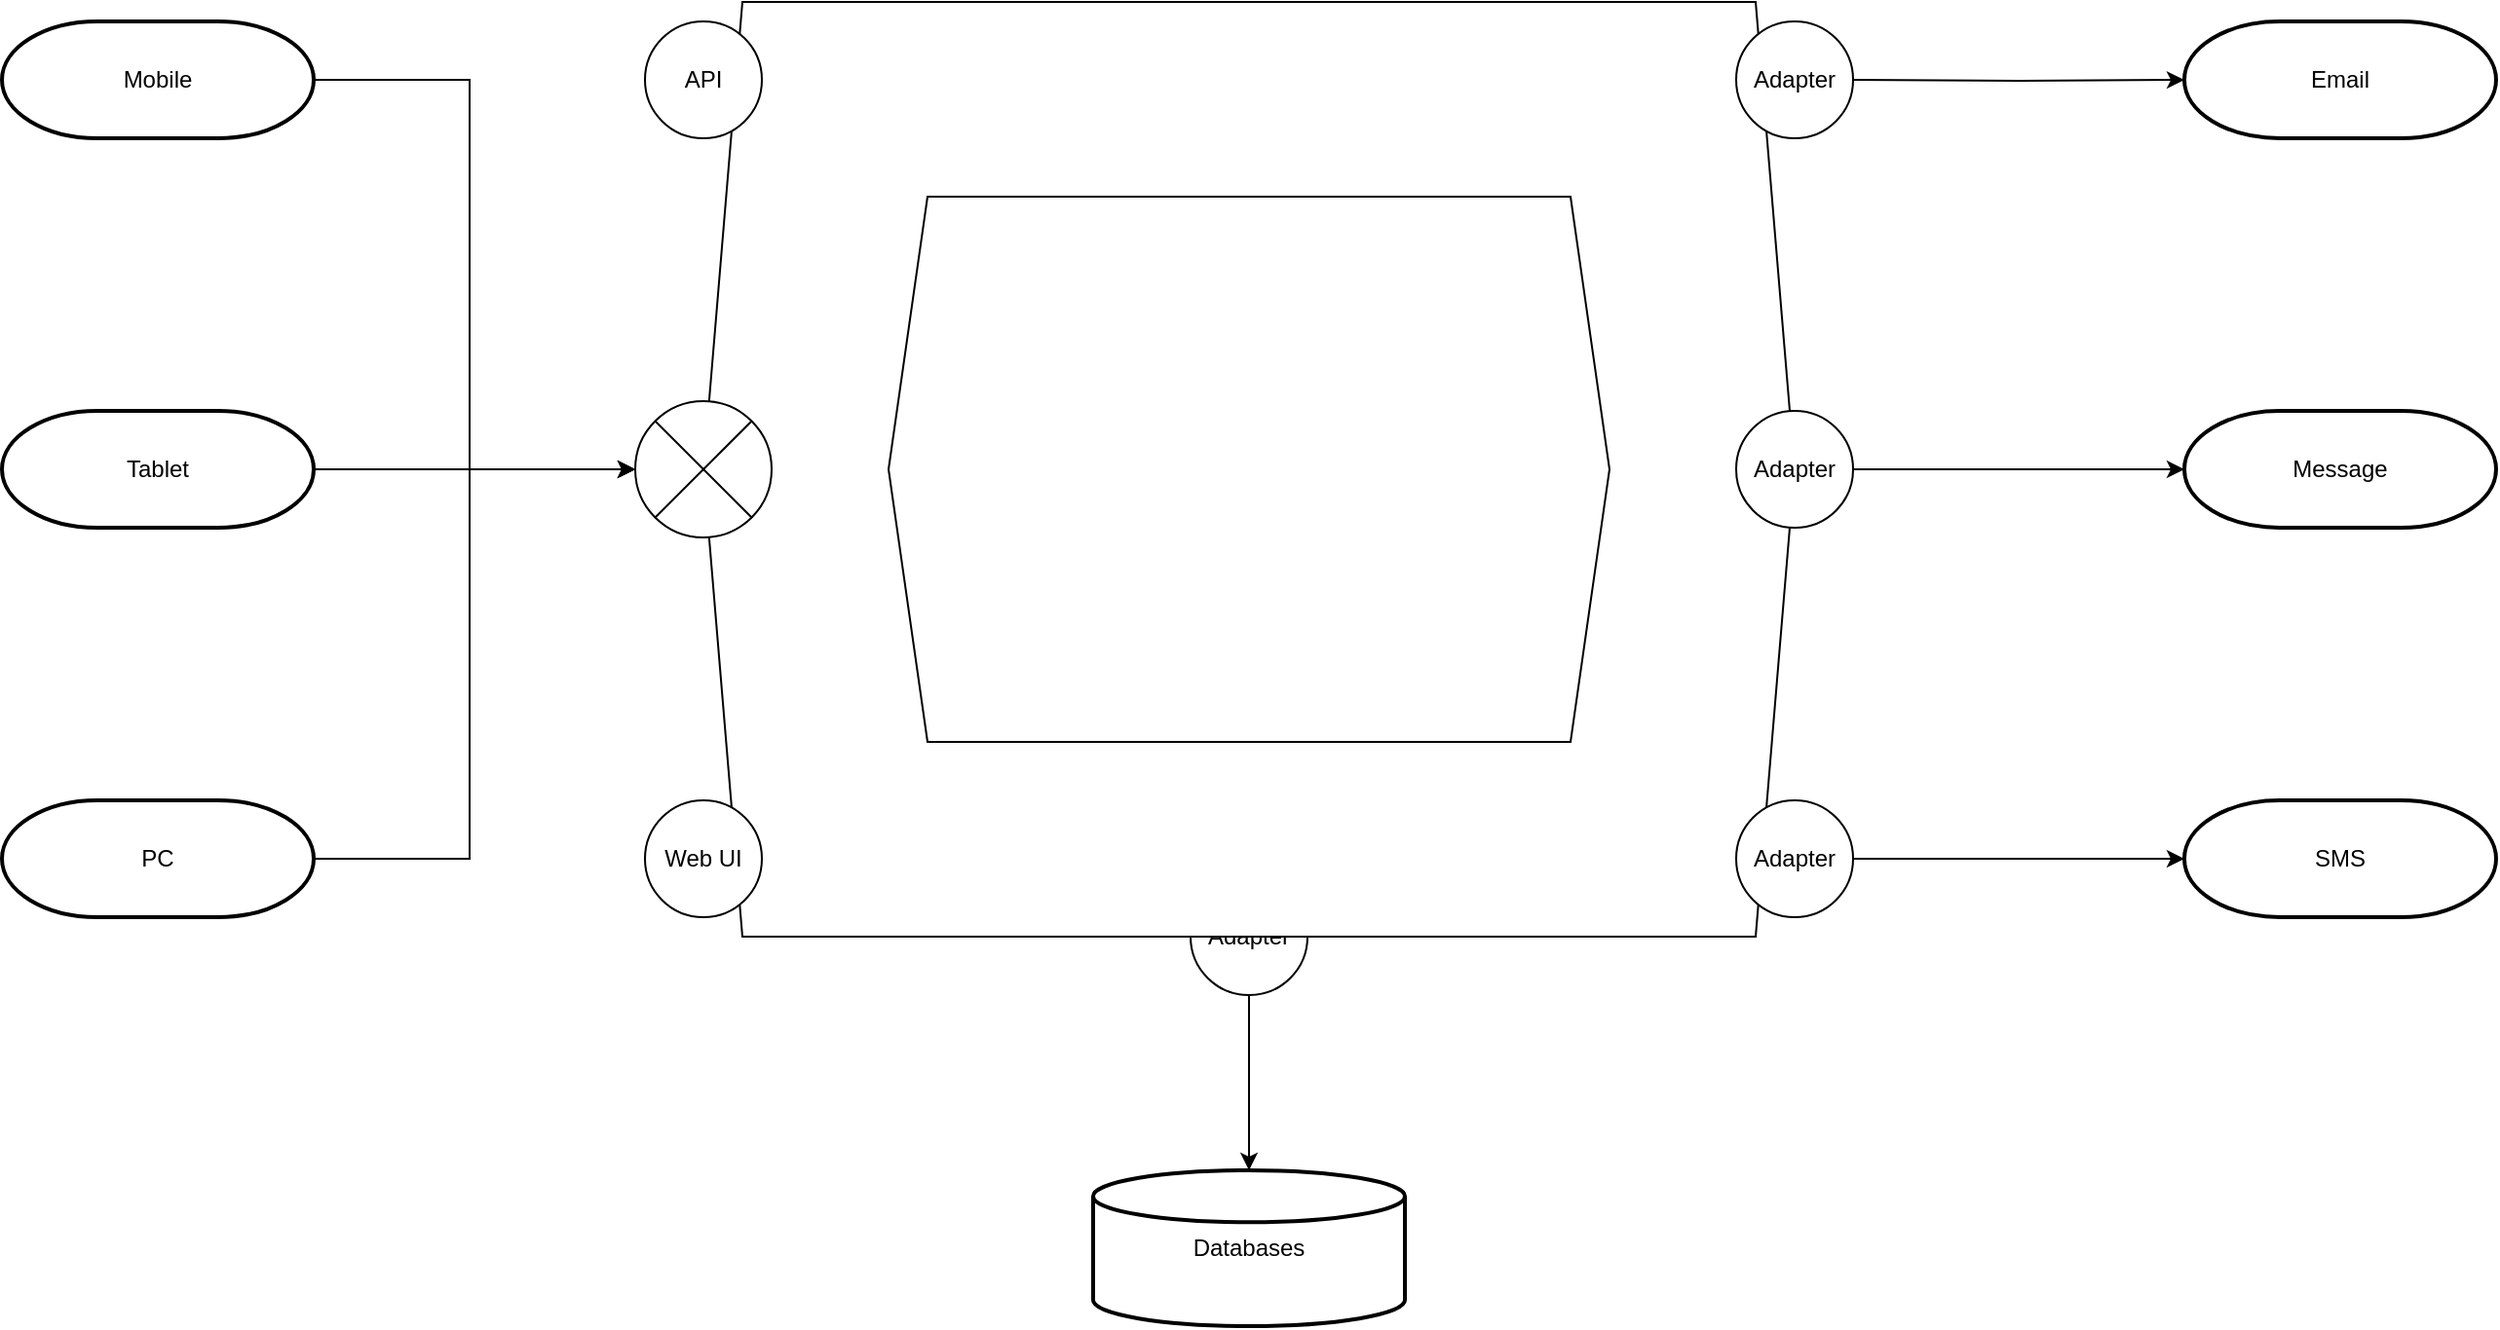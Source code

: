 <mxfile version="24.7.17" pages="2">
  <diagram name="Base" id="10Izu4u8qryvTNVxO1JY">
    <mxGraphModel dx="1570" dy="1084" grid="1" gridSize="10" guides="1" tooltips="1" connect="1" arrows="1" fold="1" page="1" pageScale="1" pageWidth="1600" pageHeight="1200" math="0" shadow="0">
      <root>
        <mxCell id="aK0jPQPMPnF_35wL7-6X-0" />
        <mxCell id="aK0jPQPMPnF_35wL7-6X-1" parent="aK0jPQPMPnF_35wL7-6X-0" />
        <mxCell id="IyJPFg3l_rhMDpi0ltk4-2" value="" style="group" parent="aK0jPQPMPnF_35wL7-6X-1" vertex="1" connectable="0">
          <mxGeometry x="520" y="280" width="560" height="560" as="geometry" />
        </mxCell>
        <mxCell id="IyJPFg3l_rhMDpi0ltk4-1" value="" style="verticalLabelPosition=bottom;verticalAlign=top;html=1;shape=mxgraph.basic.rect;fillColor2=none;strokeWidth=2;size=20;indent=5;fillColor=#dae8fc;strokeColor=#6c8ebf;" parent="IyJPFg3l_rhMDpi0ltk4-2" vertex="1">
          <mxGeometry x="80" y="80" width="400" height="320" as="geometry" />
        </mxCell>
        <mxCell id="q7M0oeQTkSRfTTm460yG-4" value="Adapter" style="strokeWidth=1;html=1;shape=mxgraph.flowchart.start_2;whiteSpace=wrap;" parent="IyJPFg3l_rhMDpi0ltk4-2" vertex="1">
          <mxGeometry x="250" y="450" width="60" height="60" as="geometry" />
        </mxCell>
        <mxCell id="emZWfh9CldirPmkwbnAD-0" value="" style="shape=hexagon;perimeter=hexagonPerimeter2;whiteSpace=wrap;html=1;fixedSize=1;" parent="IyJPFg3l_rhMDpi0ltk4-2" vertex="1">
          <mxGeometry width="560" height="480" as="geometry" />
        </mxCell>
        <mxCell id="zKhuqULZLaeOOcMGOjZX-0" value="" style="shape=hexagon;perimeter=hexagonPerimeter2;whiteSpace=wrap;html=1;fixedSize=1;" parent="IyJPFg3l_rhMDpi0ltk4-2" vertex="1">
          <mxGeometry x="95" y="100" width="370" height="280" as="geometry" />
        </mxCell>
        <mxCell id="aK0jPQPMPnF_35wL7-6X-12" style="edgeStyle=orthogonalEdgeStyle;rounded=0;orthogonalLoop=1;jettySize=auto;html=1;entryX=0;entryY=0.5;entryDx=0;entryDy=0;entryPerimeter=0;" parent="aK0jPQPMPnF_35wL7-6X-1" source="aK0jPQPMPnF_35wL7-6X-13" target="MUzI-4Guix178zhKosmU-0" edge="1">
          <mxGeometry relative="1" as="geometry">
            <mxPoint x="440" y="520" as="targetPoint" />
          </mxGeometry>
        </mxCell>
        <mxCell id="aK0jPQPMPnF_35wL7-6X-13" value="Tablet" style="strokeWidth=2;html=1;shape=mxgraph.flowchart.terminator;whiteSpace=wrap;" parent="aK0jPQPMPnF_35wL7-6X-1" vertex="1">
          <mxGeometry x="160" y="490" width="160" height="60" as="geometry" />
        </mxCell>
        <mxCell id="aK0jPQPMPnF_35wL7-6X-14" style="edgeStyle=orthogonalEdgeStyle;rounded=0;orthogonalLoop=1;jettySize=auto;html=1;entryX=0;entryY=0.5;entryDx=0;entryDy=0;entryPerimeter=0;" parent="aK0jPQPMPnF_35wL7-6X-1" source="aK0jPQPMPnF_35wL7-6X-15" target="MUzI-4Guix178zhKosmU-0" edge="1">
          <mxGeometry relative="1" as="geometry">
            <mxPoint x="440" y="520" as="targetPoint" />
            <Array as="points">
              <mxPoint x="400" y="320" />
              <mxPoint x="400" y="520" />
            </Array>
          </mxGeometry>
        </mxCell>
        <mxCell id="aK0jPQPMPnF_35wL7-6X-15" value="Mobile" style="strokeWidth=2;html=1;shape=mxgraph.flowchart.terminator;whiteSpace=wrap;" parent="aK0jPQPMPnF_35wL7-6X-1" vertex="1">
          <mxGeometry x="160" y="290" width="160" height="60" as="geometry" />
        </mxCell>
        <mxCell id="aK0jPQPMPnF_35wL7-6X-16" style="edgeStyle=orthogonalEdgeStyle;rounded=0;orthogonalLoop=1;jettySize=auto;html=1;entryX=0;entryY=0.5;entryDx=0;entryDy=0;entryPerimeter=0;" parent="aK0jPQPMPnF_35wL7-6X-1" source="aK0jPQPMPnF_35wL7-6X-17" target="MUzI-4Guix178zhKosmU-0" edge="1">
          <mxGeometry relative="1" as="geometry">
            <mxPoint x="440" y="520" as="targetPoint" />
            <Array as="points">
              <mxPoint x="400" y="720" />
              <mxPoint x="400" y="520" />
            </Array>
          </mxGeometry>
        </mxCell>
        <mxCell id="aK0jPQPMPnF_35wL7-6X-17" value="PC" style="strokeWidth=2;html=1;shape=mxgraph.flowchart.terminator;whiteSpace=wrap;" parent="aK0jPQPMPnF_35wL7-6X-1" vertex="1">
          <mxGeometry x="160" y="690" width="160" height="60" as="geometry" />
        </mxCell>
        <mxCell id="aK0jPQPMPnF_35wL7-6X-18" value="Message" style="strokeWidth=2;html=1;shape=mxgraph.flowchart.terminator;whiteSpace=wrap;" parent="aK0jPQPMPnF_35wL7-6X-1" vertex="1">
          <mxGeometry x="1280" y="490" width="160" height="60" as="geometry" />
        </mxCell>
        <mxCell id="aK0jPQPMPnF_35wL7-6X-19" value="Email" style="strokeWidth=2;html=1;shape=mxgraph.flowchart.terminator;whiteSpace=wrap;" parent="aK0jPQPMPnF_35wL7-6X-1" vertex="1">
          <mxGeometry x="1280" y="290" width="160" height="60" as="geometry" />
        </mxCell>
        <mxCell id="aK0jPQPMPnF_35wL7-6X-20" value="SMS" style="strokeWidth=2;html=1;shape=mxgraph.flowchart.terminator;whiteSpace=wrap;" parent="aK0jPQPMPnF_35wL7-6X-1" vertex="1">
          <mxGeometry x="1280" y="690" width="160" height="60" as="geometry" />
        </mxCell>
        <mxCell id="aK0jPQPMPnF_35wL7-6X-21" style="edgeStyle=orthogonalEdgeStyle;rounded=0;orthogonalLoop=1;jettySize=auto;html=1;entryX=0;entryY=0.5;entryDx=0;entryDy=0;entryPerimeter=0;exitX=1;exitY=0.5;exitDx=0;exitDy=0;exitPerimeter=0;" parent="aK0jPQPMPnF_35wL7-6X-1" source="q7M0oeQTkSRfTTm460yG-3" target="aK0jPQPMPnF_35wL7-6X-18" edge="1">
          <mxGeometry relative="1" as="geometry">
            <mxPoint x="1160" y="520" as="sourcePoint" />
          </mxGeometry>
        </mxCell>
        <mxCell id="aK0jPQPMPnF_35wL7-6X-24" style="edgeStyle=orthogonalEdgeStyle;rounded=0;orthogonalLoop=1;jettySize=auto;html=1;entryX=0;entryY=0.5;entryDx=0;entryDy=0;entryPerimeter=0;" parent="aK0jPQPMPnF_35wL7-6X-1" target="aK0jPQPMPnF_35wL7-6X-19" edge="1">
          <mxGeometry relative="1" as="geometry">
            <mxPoint x="1110" y="320" as="sourcePoint" />
            <mxPoint x="1230" y="320" as="targetPoint" />
          </mxGeometry>
        </mxCell>
        <mxCell id="aK0jPQPMPnF_35wL7-6X-25" style="edgeStyle=orthogonalEdgeStyle;rounded=0;orthogonalLoop=1;jettySize=auto;html=1;entryX=0;entryY=0.5;entryDx=0;entryDy=0;entryPerimeter=0;exitX=1;exitY=0.5;exitDx=0;exitDy=0;exitPerimeter=0;" parent="aK0jPQPMPnF_35wL7-6X-1" source="q7M0oeQTkSRfTTm460yG-5" target="aK0jPQPMPnF_35wL7-6X-20" edge="1">
          <mxGeometry relative="1" as="geometry">
            <mxPoint x="1160" y="720" as="sourcePoint" />
          </mxGeometry>
        </mxCell>
        <mxCell id="MUzI-4Guix178zhKosmU-0" value="" style="verticalLabelPosition=bottom;verticalAlign=top;html=1;shape=mxgraph.flowchart.or;" parent="aK0jPQPMPnF_35wL7-6X-1" vertex="1">
          <mxGeometry x="485" y="485" width="70" height="70" as="geometry" />
        </mxCell>
        <mxCell id="q7M0oeQTkSRfTTm460yG-0" value="Databases" style="strokeWidth=2;html=1;shape=mxgraph.flowchart.database;whiteSpace=wrap;" parent="aK0jPQPMPnF_35wL7-6X-1" vertex="1">
          <mxGeometry x="720" y="880" width="160" height="80" as="geometry" />
        </mxCell>
        <mxCell id="q7M0oeQTkSRfTTm460yG-3" value="Adapter" style="strokeWidth=1;html=1;shape=mxgraph.flowchart.start_2;whiteSpace=wrap;" parent="aK0jPQPMPnF_35wL7-6X-1" vertex="1">
          <mxGeometry x="1050" y="490" width="60" height="60" as="geometry" />
        </mxCell>
        <mxCell id="q7M0oeQTkSRfTTm460yG-5" value="Adapter" style="strokeWidth=1;html=1;shape=mxgraph.flowchart.start_2;whiteSpace=wrap;" parent="aK0jPQPMPnF_35wL7-6X-1" vertex="1">
          <mxGeometry x="1050" y="690" width="60" height="60" as="geometry" />
        </mxCell>
        <mxCell id="q7M0oeQTkSRfTTm460yG-6" value="Adapter" style="strokeWidth=1;html=1;shape=mxgraph.flowchart.start_2;whiteSpace=wrap;" parent="aK0jPQPMPnF_35wL7-6X-1" vertex="1">
          <mxGeometry x="1050" y="290" width="60" height="60" as="geometry" />
        </mxCell>
        <mxCell id="q7M0oeQTkSRfTTm460yG-7" style="edgeStyle=orthogonalEdgeStyle;rounded=0;orthogonalLoop=1;jettySize=auto;html=1;entryX=0.5;entryY=0;entryDx=0;entryDy=0;entryPerimeter=0;" parent="aK0jPQPMPnF_35wL7-6X-1" source="q7M0oeQTkSRfTTm460yG-4" target="q7M0oeQTkSRfTTm460yG-0" edge="1">
          <mxGeometry relative="1" as="geometry" />
        </mxCell>
        <mxCell id="q7M0oeQTkSRfTTm460yG-9" value="Web UI" style="strokeWidth=1;html=1;shape=mxgraph.flowchart.start_2;whiteSpace=wrap;" parent="aK0jPQPMPnF_35wL7-6X-1" vertex="1">
          <mxGeometry x="490" y="690" width="60" height="60" as="geometry" />
        </mxCell>
        <mxCell id="q7M0oeQTkSRfTTm460yG-10" value="API" style="strokeWidth=1;html=1;shape=mxgraph.flowchart.start_2;whiteSpace=wrap;" parent="aK0jPQPMPnF_35wL7-6X-1" vertex="1">
          <mxGeometry x="490" y="290" width="60" height="60" as="geometry" />
        </mxCell>
      </root>
    </mxGraphModel>
  </diagram>
  <diagram name="Copy of Base" id="Tfo3laA3zuTVDmHO-Kol">
    <mxGraphModel grid="1" page="1" gridSize="10" guides="1" tooltips="1" connect="1" arrows="1" fold="1" pageScale="1" pageWidth="1600" pageHeight="1200" math="0" shadow="0">
      <root>
        <mxCell id="OzzdWS9QKUE6a3jNcWmm-0" />
        <mxCell id="OzzdWS9QKUE6a3jNcWmm-1" parent="OzzdWS9QKUE6a3jNcWmm-0" />
        <mxCell id="OzzdWS9QKUE6a3jNcWmm-2" value="" style="group" vertex="1" connectable="0" parent="OzzdWS9QKUE6a3jNcWmm-1">
          <mxGeometry x="520" y="280" width="560" height="510" as="geometry" />
        </mxCell>
        <mxCell id="OzzdWS9QKUE6a3jNcWmm-3" value="" style="verticalLabelPosition=bottom;verticalAlign=top;html=1;shape=mxgraph.basic.rect;fillColor2=none;strokeWidth=2;size=20;indent=5;fillColor=#f8cecc;strokeColor=#b85450;" vertex="1" parent="OzzdWS9QKUE6a3jNcWmm-2">
          <mxGeometry width="560" height="480" as="geometry" />
        </mxCell>
        <mxCell id="OzzdWS9QKUE6a3jNcWmm-4" value="" style="verticalLabelPosition=bottom;verticalAlign=top;html=1;shape=mxgraph.basic.rect;fillColor2=none;strokeWidth=2;size=20;indent=5;fillColor=#dae8fc;strokeColor=#6c8ebf;" vertex="1" parent="OzzdWS9QKUE6a3jNcWmm-2">
          <mxGeometry x="80" y="80" width="400" height="320" as="geometry" />
        </mxCell>
        <mxCell id="OzzdWS9QKUE6a3jNcWmm-5" value="Adapter" style="strokeWidth=1;html=1;shape=mxgraph.flowchart.start_2;whiteSpace=wrap;" vertex="1" parent="OzzdWS9QKUE6a3jNcWmm-2">
          <mxGeometry x="250" y="450" width="60" height="60" as="geometry" />
        </mxCell>
        <mxCell id="OzzdWS9QKUE6a3jNcWmm-6" value="" style="rounded=0;whiteSpace=wrap;html=1;" vertex="1" parent="OzzdWS9QKUE6a3jNcWmm-1">
          <mxGeometry x="720" y="480" width="160" height="80" as="geometry" />
        </mxCell>
        <mxCell id="OzzdWS9QKUE6a3jNcWmm-7" style="edgeStyle=orthogonalEdgeStyle;rounded=0;orthogonalLoop=1;jettySize=auto;html=1;entryX=0;entryY=0.5;entryDx=0;entryDy=0;entryPerimeter=0;" edge="1" parent="OzzdWS9QKUE6a3jNcWmm-1" source="OzzdWS9QKUE6a3jNcWmm-8" target="OzzdWS9QKUE6a3jNcWmm-19">
          <mxGeometry relative="1" as="geometry">
            <mxPoint x="440" y="520" as="targetPoint" />
          </mxGeometry>
        </mxCell>
        <mxCell id="OzzdWS9QKUE6a3jNcWmm-8" value="Tablet" style="strokeWidth=2;html=1;shape=mxgraph.flowchart.terminator;whiteSpace=wrap;" vertex="1" parent="OzzdWS9QKUE6a3jNcWmm-1">
          <mxGeometry x="160" y="490" width="160" height="60" as="geometry" />
        </mxCell>
        <mxCell id="OzzdWS9QKUE6a3jNcWmm-9" style="edgeStyle=orthogonalEdgeStyle;rounded=0;orthogonalLoop=1;jettySize=auto;html=1;entryX=0;entryY=0.5;entryDx=0;entryDy=0;entryPerimeter=0;" edge="1" parent="OzzdWS9QKUE6a3jNcWmm-1" source="OzzdWS9QKUE6a3jNcWmm-10" target="OzzdWS9QKUE6a3jNcWmm-19">
          <mxGeometry relative="1" as="geometry">
            <mxPoint x="440" y="520" as="targetPoint" />
            <Array as="points">
              <mxPoint x="400" y="320" />
              <mxPoint x="400" y="520" />
            </Array>
          </mxGeometry>
        </mxCell>
        <mxCell id="OzzdWS9QKUE6a3jNcWmm-10" value="Mobile" style="strokeWidth=2;html=1;shape=mxgraph.flowchart.terminator;whiteSpace=wrap;" vertex="1" parent="OzzdWS9QKUE6a3jNcWmm-1">
          <mxGeometry x="160" y="290" width="160" height="60" as="geometry" />
        </mxCell>
        <mxCell id="OzzdWS9QKUE6a3jNcWmm-11" style="edgeStyle=orthogonalEdgeStyle;rounded=0;orthogonalLoop=1;jettySize=auto;html=1;entryX=0;entryY=0.5;entryDx=0;entryDy=0;entryPerimeter=0;" edge="1" parent="OzzdWS9QKUE6a3jNcWmm-1" source="OzzdWS9QKUE6a3jNcWmm-12" target="OzzdWS9QKUE6a3jNcWmm-19">
          <mxGeometry relative="1" as="geometry">
            <mxPoint x="440" y="520" as="targetPoint" />
            <Array as="points">
              <mxPoint x="400" y="720" />
              <mxPoint x="400" y="520" />
            </Array>
          </mxGeometry>
        </mxCell>
        <mxCell id="OzzdWS9QKUE6a3jNcWmm-12" value="PC" style="strokeWidth=2;html=1;shape=mxgraph.flowchart.terminator;whiteSpace=wrap;" vertex="1" parent="OzzdWS9QKUE6a3jNcWmm-1">
          <mxGeometry x="160" y="690" width="160" height="60" as="geometry" />
        </mxCell>
        <mxCell id="OzzdWS9QKUE6a3jNcWmm-13" value="Message" style="strokeWidth=2;html=1;shape=mxgraph.flowchart.terminator;whiteSpace=wrap;" vertex="1" parent="OzzdWS9QKUE6a3jNcWmm-1">
          <mxGeometry x="1280" y="490" width="160" height="60" as="geometry" />
        </mxCell>
        <mxCell id="OzzdWS9QKUE6a3jNcWmm-14" value="Email" style="strokeWidth=2;html=1;shape=mxgraph.flowchart.terminator;whiteSpace=wrap;" vertex="1" parent="OzzdWS9QKUE6a3jNcWmm-1">
          <mxGeometry x="1280" y="290" width="160" height="60" as="geometry" />
        </mxCell>
        <mxCell id="OzzdWS9QKUE6a3jNcWmm-15" value="SMS" style="strokeWidth=2;html=1;shape=mxgraph.flowchart.terminator;whiteSpace=wrap;" vertex="1" parent="OzzdWS9QKUE6a3jNcWmm-1">
          <mxGeometry x="1280" y="690" width="160" height="60" as="geometry" />
        </mxCell>
        <mxCell id="OzzdWS9QKUE6a3jNcWmm-16" style="edgeStyle=orthogonalEdgeStyle;rounded=0;orthogonalLoop=1;jettySize=auto;html=1;entryX=0;entryY=0.5;entryDx=0;entryDy=0;entryPerimeter=0;exitX=1;exitY=0.5;exitDx=0;exitDy=0;exitPerimeter=0;" edge="1" parent="OzzdWS9QKUE6a3jNcWmm-1" source="OzzdWS9QKUE6a3jNcWmm-21" target="OzzdWS9QKUE6a3jNcWmm-13">
          <mxGeometry relative="1" as="geometry">
            <mxPoint x="1160" y="520" as="sourcePoint" />
          </mxGeometry>
        </mxCell>
        <mxCell id="OzzdWS9QKUE6a3jNcWmm-17" style="edgeStyle=orthogonalEdgeStyle;rounded=0;orthogonalLoop=1;jettySize=auto;html=1;entryX=0;entryY=0.5;entryDx=0;entryDy=0;entryPerimeter=0;" edge="1" parent="OzzdWS9QKUE6a3jNcWmm-1" target="OzzdWS9QKUE6a3jNcWmm-14">
          <mxGeometry relative="1" as="geometry">
            <mxPoint x="1110" y="320" as="sourcePoint" />
            <mxPoint x="1230" y="320" as="targetPoint" />
          </mxGeometry>
        </mxCell>
        <mxCell id="OzzdWS9QKUE6a3jNcWmm-18" style="edgeStyle=orthogonalEdgeStyle;rounded=0;orthogonalLoop=1;jettySize=auto;html=1;entryX=0;entryY=0.5;entryDx=0;entryDy=0;entryPerimeter=0;exitX=1;exitY=0.5;exitDx=0;exitDy=0;exitPerimeter=0;" edge="1" parent="OzzdWS9QKUE6a3jNcWmm-1" source="OzzdWS9QKUE6a3jNcWmm-22" target="OzzdWS9QKUE6a3jNcWmm-15">
          <mxGeometry relative="1" as="geometry">
            <mxPoint x="1160" y="720" as="sourcePoint" />
          </mxGeometry>
        </mxCell>
        <mxCell id="OzzdWS9QKUE6a3jNcWmm-19" value="" style="verticalLabelPosition=bottom;verticalAlign=top;html=1;shape=mxgraph.flowchart.or;" vertex="1" parent="OzzdWS9QKUE6a3jNcWmm-1">
          <mxGeometry x="485" y="485" width="70" height="70" as="geometry" />
        </mxCell>
        <mxCell id="OzzdWS9QKUE6a3jNcWmm-20" value="Databases" style="strokeWidth=2;html=1;shape=mxgraph.flowchart.database;whiteSpace=wrap;" vertex="1" parent="OzzdWS9QKUE6a3jNcWmm-1">
          <mxGeometry x="720" y="880" width="160" height="80" as="geometry" />
        </mxCell>
        <mxCell id="OzzdWS9QKUE6a3jNcWmm-21" value="Adapter" style="strokeWidth=1;html=1;shape=mxgraph.flowchart.start_2;whiteSpace=wrap;" vertex="1" parent="OzzdWS9QKUE6a3jNcWmm-1">
          <mxGeometry x="1050" y="490" width="60" height="60" as="geometry" />
        </mxCell>
        <mxCell id="OzzdWS9QKUE6a3jNcWmm-22" value="Adapter" style="strokeWidth=1;html=1;shape=mxgraph.flowchart.start_2;whiteSpace=wrap;" vertex="1" parent="OzzdWS9QKUE6a3jNcWmm-1">
          <mxGeometry x="1050" y="690" width="60" height="60" as="geometry" />
        </mxCell>
        <mxCell id="OzzdWS9QKUE6a3jNcWmm-23" value="Adapter" style="strokeWidth=1;html=1;shape=mxgraph.flowchart.start_2;whiteSpace=wrap;" vertex="1" parent="OzzdWS9QKUE6a3jNcWmm-1">
          <mxGeometry x="1050" y="290" width="60" height="60" as="geometry" />
        </mxCell>
        <mxCell id="OzzdWS9QKUE6a3jNcWmm-24" style="edgeStyle=orthogonalEdgeStyle;rounded=0;orthogonalLoop=1;jettySize=auto;html=1;entryX=0.5;entryY=0;entryDx=0;entryDy=0;entryPerimeter=0;" edge="1" parent="OzzdWS9QKUE6a3jNcWmm-1" source="OzzdWS9QKUE6a3jNcWmm-5" target="OzzdWS9QKUE6a3jNcWmm-20">
          <mxGeometry relative="1" as="geometry" />
        </mxCell>
        <mxCell id="OzzdWS9QKUE6a3jNcWmm-25" value="Web UI" style="strokeWidth=1;html=1;shape=mxgraph.flowchart.start_2;whiteSpace=wrap;" vertex="1" parent="OzzdWS9QKUE6a3jNcWmm-1">
          <mxGeometry x="490" y="690" width="60" height="60" as="geometry" />
        </mxCell>
        <mxCell id="OzzdWS9QKUE6a3jNcWmm-26" value="API" style="strokeWidth=1;html=1;shape=mxgraph.flowchart.start_2;whiteSpace=wrap;" vertex="1" parent="OzzdWS9QKUE6a3jNcWmm-1">
          <mxGeometry x="490" y="290" width="60" height="60" as="geometry" />
        </mxCell>
        <mxCell id="OzzdWS9QKUE6a3jNcWmm-27" value="" style="shape=hexagon;perimeter=hexagonPerimeter2;whiteSpace=wrap;html=1;fixedSize=1;" vertex="1" parent="OzzdWS9QKUE6a3jNcWmm-1">
          <mxGeometry x="360" y="80" width="200" height="160" as="geometry" />
        </mxCell>
        <mxCell id="OzzdWS9QKUE6a3jNcWmm-28" value="" style="shape=hexagon;perimeter=hexagonPerimeter2;whiteSpace=wrap;html=1;fixedSize=1;" vertex="1" parent="OzzdWS9QKUE6a3jNcWmm-1">
          <mxGeometry x="480" y="80" width="200" height="160" as="geometry" />
        </mxCell>
      </root>
    </mxGraphModel>
  </diagram>
</mxfile>
